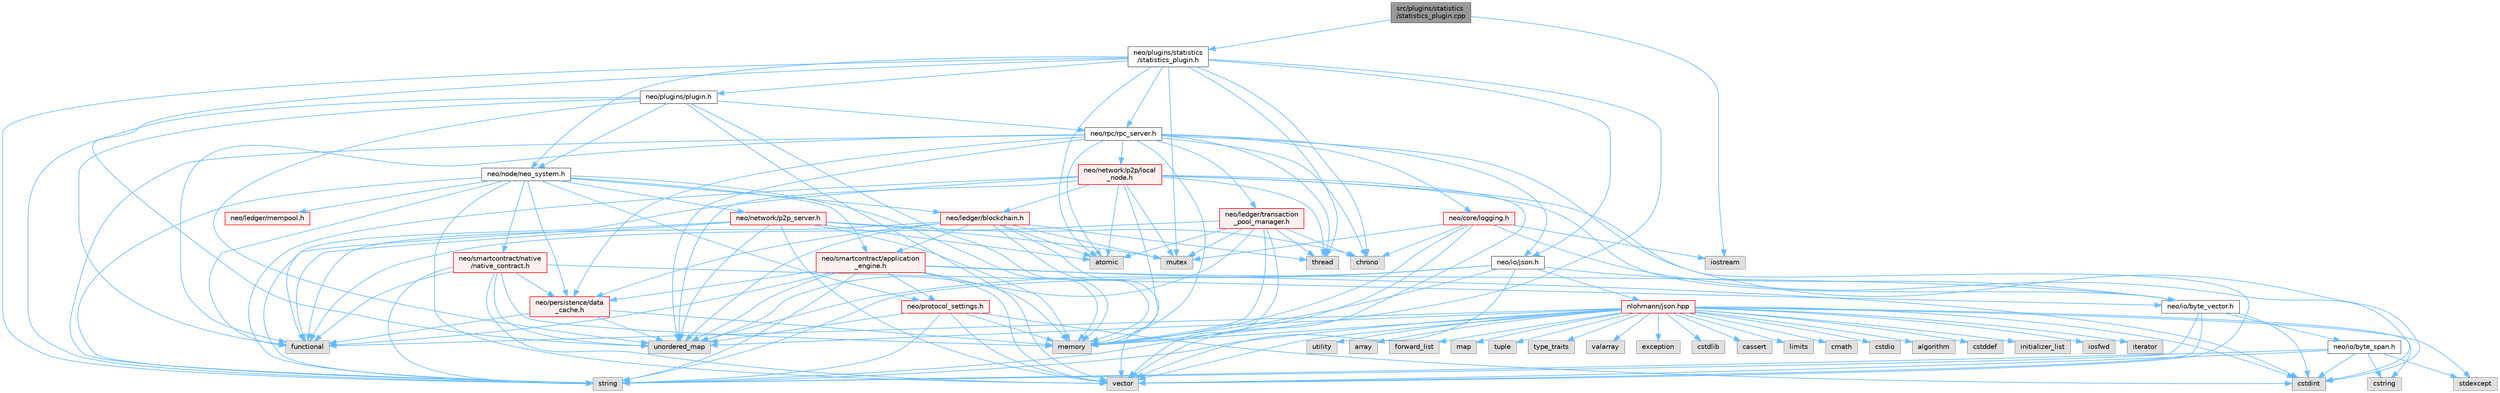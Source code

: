 digraph "src/plugins/statistics/statistics_plugin.cpp"
{
 // LATEX_PDF_SIZE
  bgcolor="transparent";
  edge [fontname=Helvetica,fontsize=10,labelfontname=Helvetica,labelfontsize=10];
  node [fontname=Helvetica,fontsize=10,shape=box,height=0.2,width=0.4];
  Node1 [id="Node000001",label="src/plugins/statistics\l/statistics_plugin.cpp",height=0.2,width=0.4,color="gray40", fillcolor="grey60", style="filled", fontcolor="black",tooltip=" "];
  Node1 -> Node2 [id="edge1_Node000001_Node000002",color="steelblue1",style="solid",tooltip=" "];
  Node2 [id="Node000002",label="neo/plugins/statistics\l/statistics_plugin.h",height=0.2,width=0.4,color="grey40", fillcolor="white", style="filled",URL="$statistics_2statistics__plugin_8h.html",tooltip=" "];
  Node2 -> Node3 [id="edge2_Node000002_Node000003",color="steelblue1",style="solid",tooltip=" "];
  Node3 [id="Node000003",label="neo/io/json.h",height=0.2,width=0.4,color="grey40", fillcolor="white", style="filled",URL="$io_2json_8h.html",tooltip=" "];
  Node3 -> Node4 [id="edge3_Node000003_Node000004",color="steelblue1",style="solid",tooltip=" "];
  Node4 [id="Node000004",label="neo/io/byte_vector.h",height=0.2,width=0.4,color="grey40", fillcolor="white", style="filled",URL="$io_2byte__vector_8h.html",tooltip=" "];
  Node4 -> Node5 [id="edge4_Node000004_Node000005",color="steelblue1",style="solid",tooltip=" "];
  Node5 [id="Node000005",label="neo/io/byte_span.h",height=0.2,width=0.4,color="grey40", fillcolor="white", style="filled",URL="$io_2byte__span_8h.html",tooltip=" "];
  Node5 -> Node6 [id="edge5_Node000005_Node000006",color="steelblue1",style="solid",tooltip=" "];
  Node6 [id="Node000006",label="cstdint",height=0.2,width=0.4,color="grey60", fillcolor="#E0E0E0", style="filled",tooltip=" "];
  Node5 -> Node7 [id="edge6_Node000005_Node000007",color="steelblue1",style="solid",tooltip=" "];
  Node7 [id="Node000007",label="cstring",height=0.2,width=0.4,color="grey60", fillcolor="#E0E0E0", style="filled",tooltip=" "];
  Node5 -> Node8 [id="edge7_Node000005_Node000008",color="steelblue1",style="solid",tooltip=" "];
  Node8 [id="Node000008",label="stdexcept",height=0.2,width=0.4,color="grey60", fillcolor="#E0E0E0", style="filled",tooltip=" "];
  Node5 -> Node9 [id="edge8_Node000005_Node000009",color="steelblue1",style="solid",tooltip=" "];
  Node9 [id="Node000009",label="string",height=0.2,width=0.4,color="grey60", fillcolor="#E0E0E0", style="filled",tooltip=" "];
  Node5 -> Node10 [id="edge9_Node000005_Node000010",color="steelblue1",style="solid",tooltip=" "];
  Node10 [id="Node000010",label="vector",height=0.2,width=0.4,color="grey60", fillcolor="#E0E0E0", style="filled",tooltip=" "];
  Node4 -> Node6 [id="edge10_Node000004_Node000006",color="steelblue1",style="solid",tooltip=" "];
  Node4 -> Node9 [id="edge11_Node000004_Node000009",color="steelblue1",style="solid",tooltip=" "];
  Node4 -> Node10 [id="edge12_Node000004_Node000010",color="steelblue1",style="solid",tooltip=" "];
  Node3 -> Node11 [id="edge13_Node000003_Node000011",color="steelblue1",style="solid",tooltip=" "];
  Node11 [id="Node000011",label="memory",height=0.2,width=0.4,color="grey60", fillcolor="#E0E0E0", style="filled",tooltip=" "];
  Node3 -> Node12 [id="edge14_Node000003_Node000012",color="steelblue1",style="solid",tooltip=" "];
  Node12 [id="Node000012",label="nlohmann/json.hpp",height=0.2,width=0.4,color="red", fillcolor="#FFF0F0", style="filled",URL="$json_8hpp.html",tooltip=" "];
  Node12 -> Node13 [id="edge15_Node000012_Node000013",color="steelblue1",style="solid",tooltip=" "];
  Node13 [id="Node000013",label="algorithm",height=0.2,width=0.4,color="grey60", fillcolor="#E0E0E0", style="filled",tooltip=" "];
  Node12 -> Node14 [id="edge16_Node000012_Node000014",color="steelblue1",style="solid",tooltip=" "];
  Node14 [id="Node000014",label="cstddef",height=0.2,width=0.4,color="grey60", fillcolor="#E0E0E0", style="filled",tooltip=" "];
  Node12 -> Node15 [id="edge17_Node000012_Node000015",color="steelblue1",style="solid",tooltip=" "];
  Node15 [id="Node000015",label="functional",height=0.2,width=0.4,color="grey60", fillcolor="#E0E0E0", style="filled",tooltip=" "];
  Node12 -> Node16 [id="edge18_Node000012_Node000016",color="steelblue1",style="solid",tooltip=" "];
  Node16 [id="Node000016",label="initializer_list",height=0.2,width=0.4,color="grey60", fillcolor="#E0E0E0", style="filled",tooltip=" "];
  Node12 -> Node17 [id="edge19_Node000012_Node000017",color="steelblue1",style="solid",tooltip=" "];
  Node17 [id="Node000017",label="iosfwd",height=0.2,width=0.4,color="grey60", fillcolor="#E0E0E0", style="filled",tooltip=" "];
  Node12 -> Node18 [id="edge20_Node000012_Node000018",color="steelblue1",style="solid",tooltip=" "];
  Node18 [id="Node000018",label="iterator",height=0.2,width=0.4,color="grey60", fillcolor="#E0E0E0", style="filled",tooltip=" "];
  Node12 -> Node11 [id="edge21_Node000012_Node000011",color="steelblue1",style="solid",tooltip=" "];
  Node12 -> Node9 [id="edge22_Node000012_Node000009",color="steelblue1",style="solid",tooltip=" "];
  Node12 -> Node19 [id="edge23_Node000012_Node000019",color="steelblue1",style="solid",tooltip=" "];
  Node19 [id="Node000019",label="utility",height=0.2,width=0.4,color="grey60", fillcolor="#E0E0E0", style="filled",tooltip=" "];
  Node12 -> Node10 [id="edge24_Node000012_Node000010",color="steelblue1",style="solid",tooltip=" "];
  Node12 -> Node20 [id="edge25_Node000012_Node000020",color="steelblue1",style="solid",tooltip=" "];
  Node20 [id="Node000020",label="array",height=0.2,width=0.4,color="grey60", fillcolor="#E0E0E0", style="filled",tooltip=" "];
  Node12 -> Node21 [id="edge26_Node000012_Node000021",color="steelblue1",style="solid",tooltip=" "];
  Node21 [id="Node000021",label="forward_list",height=0.2,width=0.4,color="grey60", fillcolor="#E0E0E0", style="filled",tooltip=" "];
  Node12 -> Node22 [id="edge27_Node000012_Node000022",color="steelblue1",style="solid",tooltip=" "];
  Node22 [id="Node000022",label="map",height=0.2,width=0.4,color="grey60", fillcolor="#E0E0E0", style="filled",tooltip=" "];
  Node12 -> Node23 [id="edge28_Node000012_Node000023",color="steelblue1",style="solid",tooltip=" "];
  Node23 [id="Node000023",label="tuple",height=0.2,width=0.4,color="grey60", fillcolor="#E0E0E0", style="filled",tooltip=" "];
  Node12 -> Node24 [id="edge29_Node000012_Node000024",color="steelblue1",style="solid",tooltip=" "];
  Node24 [id="Node000024",label="type_traits",height=0.2,width=0.4,color="grey60", fillcolor="#E0E0E0", style="filled",tooltip=" "];
  Node12 -> Node25 [id="edge30_Node000012_Node000025",color="steelblue1",style="solid",tooltip=" "];
  Node25 [id="Node000025",label="unordered_map",height=0.2,width=0.4,color="grey60", fillcolor="#E0E0E0", style="filled",tooltip=" "];
  Node12 -> Node26 [id="edge31_Node000012_Node000026",color="steelblue1",style="solid",tooltip=" "];
  Node26 [id="Node000026",label="valarray",height=0.2,width=0.4,color="grey60", fillcolor="#E0E0E0", style="filled",tooltip=" "];
  Node12 -> Node27 [id="edge32_Node000012_Node000027",color="steelblue1",style="solid",tooltip=" "];
  Node27 [id="Node000027",label="exception",height=0.2,width=0.4,color="grey60", fillcolor="#E0E0E0", style="filled",tooltip=" "];
  Node12 -> Node8 [id="edge33_Node000012_Node000008",color="steelblue1",style="solid",tooltip=" "];
  Node12 -> Node6 [id="edge34_Node000012_Node000006",color="steelblue1",style="solid",tooltip=" "];
  Node12 -> Node28 [id="edge35_Node000012_Node000028",color="steelblue1",style="solid",tooltip=" "];
  Node28 [id="Node000028",label="cstdlib",height=0.2,width=0.4,color="grey60", fillcolor="#E0E0E0", style="filled",tooltip=" "];
  Node12 -> Node29 [id="edge36_Node000012_Node000029",color="steelblue1",style="solid",tooltip=" "];
  Node29 [id="Node000029",label="cassert",height=0.2,width=0.4,color="grey60", fillcolor="#E0E0E0", style="filled",tooltip=" "];
  Node12 -> Node30 [id="edge37_Node000012_Node000030",color="steelblue1",style="solid",tooltip=" "];
  Node30 [id="Node000030",label="limits",height=0.2,width=0.4,color="grey60", fillcolor="#E0E0E0", style="filled",tooltip=" "];
  Node12 -> Node7 [id="edge38_Node000012_Node000007",color="steelblue1",style="solid",tooltip=" "];
  Node12 -> Node31 [id="edge39_Node000012_Node000031",color="steelblue1",style="solid",tooltip=" "];
  Node31 [id="Node000031",label="cmath",height=0.2,width=0.4,color="grey60", fillcolor="#E0E0E0", style="filled",tooltip=" "];
  Node12 -> Node32 [id="edge40_Node000012_Node000032",color="steelblue1",style="solid",tooltip=" "];
  Node32 [id="Node000032",label="cstdio",height=0.2,width=0.4,color="grey60", fillcolor="#E0E0E0", style="filled",tooltip=" "];
  Node3 -> Node9 [id="edge41_Node000003_Node000009",color="steelblue1",style="solid",tooltip=" "];
  Node3 -> Node25 [id="edge42_Node000003_Node000025",color="steelblue1",style="solid",tooltip=" "];
  Node3 -> Node10 [id="edge43_Node000003_Node000010",color="steelblue1",style="solid",tooltip=" "];
  Node2 -> Node41 [id="edge44_Node000002_Node000041",color="steelblue1",style="solid",tooltip=" "];
  Node41 [id="Node000041",label="neo/node/neo_system.h",height=0.2,width=0.4,color="grey40", fillcolor="white", style="filled",URL="$node_2neo__system_8h.html",tooltip=" "];
  Node41 -> Node42 [id="edge45_Node000041_Node000042",color="steelblue1",style="solid",tooltip=" "];
  Node42 [id="Node000042",label="neo/ledger/blockchain.h",height=0.2,width=0.4,color="red", fillcolor="#FFF0F0", style="filled",URL="$blockchain_8h.html",tooltip=" "];
  Node42 -> Node74 [id="edge46_Node000042_Node000074",color="steelblue1",style="solid",tooltip=" "];
  Node74 [id="Node000074",label="neo/persistence/data\l_cache.h",height=0.2,width=0.4,color="red", fillcolor="#FFF0F0", style="filled",URL="$data__cache_8h.html",tooltip=" "];
  Node74 -> Node15 [id="edge47_Node000074_Node000015",color="steelblue1",style="solid",tooltip=" "];
  Node74 -> Node11 [id="edge48_Node000074_Node000011",color="steelblue1",style="solid",tooltip=" "];
  Node74 -> Node25 [id="edge49_Node000074_Node000025",color="steelblue1",style="solid",tooltip=" "];
  Node42 -> Node91 [id="edge50_Node000042_Node000091",color="steelblue1",style="solid",tooltip=" "];
  Node91 [id="Node000091",label="neo/smartcontract/application\l_engine.h",height=0.2,width=0.4,color="red", fillcolor="#FFF0F0", style="filled",URL="$application__engine_8h.html",tooltip=" "];
  Node91 -> Node4 [id="edge51_Node000091_Node000004",color="steelblue1",style="solid",tooltip=" "];
  Node91 -> Node74 [id="edge52_Node000091_Node000074",color="steelblue1",style="solid",tooltip=" "];
  Node91 -> Node92 [id="edge53_Node000091_Node000092",color="steelblue1",style="solid",tooltip=" "];
  Node92 [id="Node000092",label="neo/protocol_settings.h",height=0.2,width=0.4,color="red", fillcolor="#FFF0F0", style="filled",URL="$protocol__settings_8h.html",tooltip=" "];
  Node92 -> Node6 [id="edge54_Node000092_Node000006",color="steelblue1",style="solid",tooltip=" "];
  Node92 -> Node11 [id="edge55_Node000092_Node000011",color="steelblue1",style="solid",tooltip=" "];
  Node92 -> Node9 [id="edge56_Node000092_Node000009",color="steelblue1",style="solid",tooltip=" "];
  Node92 -> Node25 [id="edge57_Node000092_Node000025",color="steelblue1",style="solid",tooltip=" "];
  Node92 -> Node10 [id="edge58_Node000092_Node000010",color="steelblue1",style="solid",tooltip=" "];
  Node91 -> Node6 [id="edge59_Node000091_Node000006",color="steelblue1",style="solid",tooltip=" "];
  Node91 -> Node15 [id="edge60_Node000091_Node000015",color="steelblue1",style="solid",tooltip=" "];
  Node91 -> Node11 [id="edge61_Node000091_Node000011",color="steelblue1",style="solid",tooltip=" "];
  Node91 -> Node9 [id="edge62_Node000091_Node000009",color="steelblue1",style="solid",tooltip=" "];
  Node91 -> Node25 [id="edge63_Node000091_Node000025",color="steelblue1",style="solid",tooltip=" "];
  Node91 -> Node10 [id="edge64_Node000091_Node000010",color="steelblue1",style="solid",tooltip=" "];
  Node42 -> Node113 [id="edge65_Node000042_Node000113",color="steelblue1",style="solid",tooltip=" "];
  Node113 [id="Node000113",label="atomic",height=0.2,width=0.4,color="grey60", fillcolor="#E0E0E0", style="filled",tooltip=" "];
  Node42 -> Node15 [id="edge66_Node000042_Node000015",color="steelblue1",style="solid",tooltip=" "];
  Node42 -> Node11 [id="edge67_Node000042_Node000011",color="steelblue1",style="solid",tooltip=" "];
  Node42 -> Node71 [id="edge68_Node000042_Node000071",color="steelblue1",style="solid",tooltip=" "];
  Node71 [id="Node000071",label="mutex",height=0.2,width=0.4,color="grey60", fillcolor="#E0E0E0", style="filled",tooltip=" "];
  Node42 -> Node116 [id="edge69_Node000042_Node000116",color="steelblue1",style="solid",tooltip=" "];
  Node116 [id="Node000116",label="thread",height=0.2,width=0.4,color="grey60", fillcolor="#E0E0E0", style="filled",tooltip=" "];
  Node42 -> Node25 [id="edge70_Node000042_Node000025",color="steelblue1",style="solid",tooltip=" "];
  Node42 -> Node10 [id="edge71_Node000042_Node000010",color="steelblue1",style="solid",tooltip=" "];
  Node41 -> Node117 [id="edge72_Node000041_Node000117",color="steelblue1",style="solid",tooltip=" "];
  Node117 [id="Node000117",label="neo/ledger/mempool.h",height=0.2,width=0.4,color="red", fillcolor="#FFF0F0", style="filled",URL="$mempool_8h.html",tooltip=" "];
  Node41 -> Node121 [id="edge73_Node000041_Node000121",color="steelblue1",style="solid",tooltip=" "];
  Node121 [id="Node000121",label="neo/network/p2p_server.h",height=0.2,width=0.4,color="red", fillcolor="#FFF0F0", style="filled",URL="$p2p__server_8h.html",tooltip=" "];
  Node121 -> Node113 [id="edge74_Node000121_Node000113",color="steelblue1",style="solid",tooltip=" "];
  Node121 -> Node69 [id="edge75_Node000121_Node000069",color="steelblue1",style="solid",tooltip=" "];
  Node69 [id="Node000069",label="chrono",height=0.2,width=0.4,color="grey60", fillcolor="#E0E0E0", style="filled",tooltip=" "];
  Node121 -> Node15 [id="edge76_Node000121_Node000015",color="steelblue1",style="solid",tooltip=" "];
  Node121 -> Node11 [id="edge77_Node000121_Node000011",color="steelblue1",style="solid",tooltip=" "];
  Node121 -> Node71 [id="edge78_Node000121_Node000071",color="steelblue1",style="solid",tooltip=" "];
  Node121 -> Node9 [id="edge79_Node000121_Node000009",color="steelblue1",style="solid",tooltip=" "];
  Node121 -> Node25 [id="edge80_Node000121_Node000025",color="steelblue1",style="solid",tooltip=" "];
  Node121 -> Node10 [id="edge81_Node000121_Node000010",color="steelblue1",style="solid",tooltip=" "];
  Node41 -> Node74 [id="edge82_Node000041_Node000074",color="steelblue1",style="solid",tooltip=" "];
  Node41 -> Node92 [id="edge83_Node000041_Node000092",color="steelblue1",style="solid",tooltip=" "];
  Node41 -> Node91 [id="edge84_Node000041_Node000091",color="steelblue1",style="solid",tooltip=" "];
  Node41 -> Node140 [id="edge85_Node000041_Node000140",color="steelblue1",style="solid",tooltip=" "];
  Node140 [id="Node000140",label="neo/smartcontract/native\l/native_contract.h",height=0.2,width=0.4,color="red", fillcolor="#FFF0F0", style="filled",URL="$native_2native__contract_8h.html",tooltip=" "];
  Node140 -> Node4 [id="edge86_Node000140_Node000004",color="steelblue1",style="solid",tooltip=" "];
  Node140 -> Node74 [id="edge87_Node000140_Node000074",color="steelblue1",style="solid",tooltip=" "];
  Node140 -> Node15 [id="edge88_Node000140_Node000015",color="steelblue1",style="solid",tooltip=" "];
  Node140 -> Node11 [id="edge89_Node000140_Node000011",color="steelblue1",style="solid",tooltip=" "];
  Node140 -> Node9 [id="edge90_Node000140_Node000009",color="steelblue1",style="solid",tooltip=" "];
  Node140 -> Node25 [id="edge91_Node000140_Node000025",color="steelblue1",style="solid",tooltip=" "];
  Node140 -> Node10 [id="edge92_Node000140_Node000010",color="steelblue1",style="solid",tooltip=" "];
  Node41 -> Node15 [id="edge93_Node000041_Node000015",color="steelblue1",style="solid",tooltip=" "];
  Node41 -> Node11 [id="edge94_Node000041_Node000011",color="steelblue1",style="solid",tooltip=" "];
  Node41 -> Node9 [id="edge95_Node000041_Node000009",color="steelblue1",style="solid",tooltip=" "];
  Node41 -> Node10 [id="edge96_Node000041_Node000010",color="steelblue1",style="solid",tooltip=" "];
  Node2 -> Node141 [id="edge97_Node000002_Node000141",color="steelblue1",style="solid",tooltip=" "];
  Node141 [id="Node000141",label="neo/plugins/plugin.h",height=0.2,width=0.4,color="grey40", fillcolor="white", style="filled",URL="$plugins_2plugin_8h.html",tooltip=" "];
  Node141 -> Node41 [id="edge98_Node000141_Node000041",color="steelblue1",style="solid",tooltip=" "];
  Node141 -> Node142 [id="edge99_Node000141_Node000142",color="steelblue1",style="solid",tooltip=" "];
  Node142 [id="Node000142",label="neo/rpc/rpc_server.h",height=0.2,width=0.4,color="grey40", fillcolor="white", style="filled",URL="$rpc__server_8h.html",tooltip=" "];
  Node142 -> Node143 [id="edge100_Node000142_Node000143",color="steelblue1",style="solid",tooltip=" "];
  Node143 [id="Node000143",label="neo/core/logging.h",height=0.2,width=0.4,color="red", fillcolor="#FFF0F0", style="filled",URL="$core_2logging_8h.html",tooltip=" "];
  Node143 -> Node69 [id="edge101_Node000143_Node000069",color="steelblue1",style="solid",tooltip=" "];
  Node143 -> Node6 [id="edge102_Node000143_Node000006",color="steelblue1",style="solid",tooltip=" "];
  Node143 -> Node11 [id="edge103_Node000143_Node000011",color="steelblue1",style="solid",tooltip=" "];
  Node143 -> Node9 [id="edge104_Node000143_Node000009",color="steelblue1",style="solid",tooltip=" "];
  Node143 -> Node144 [id="edge105_Node000143_Node000144",color="steelblue1",style="solid",tooltip=" "];
  Node144 [id="Node000144",label="iostream",height=0.2,width=0.4,color="grey60", fillcolor="#E0E0E0", style="filled",tooltip=" "];
  Node143 -> Node71 [id="edge106_Node000143_Node000071",color="steelblue1",style="solid",tooltip=" "];
  Node142 -> Node3 [id="edge107_Node000142_Node000003",color="steelblue1",style="solid",tooltip=" "];
  Node142 -> Node145 [id="edge108_Node000142_Node000145",color="steelblue1",style="solid",tooltip=" "];
  Node145 [id="Node000145",label="neo/ledger/transaction\l_pool_manager.h",height=0.2,width=0.4,color="red", fillcolor="#FFF0F0", style="filled",URL="$transaction__pool__manager_8h.html",tooltip=" "];
  Node145 -> Node113 [id="edge109_Node000145_Node000113",color="steelblue1",style="solid",tooltip=" "];
  Node145 -> Node69 [id="edge110_Node000145_Node000069",color="steelblue1",style="solid",tooltip=" "];
  Node145 -> Node15 [id="edge111_Node000145_Node000015",color="steelblue1",style="solid",tooltip=" "];
  Node145 -> Node11 [id="edge112_Node000145_Node000011",color="steelblue1",style="solid",tooltip=" "];
  Node145 -> Node71 [id="edge113_Node000145_Node000071",color="steelblue1",style="solid",tooltip=" "];
  Node145 -> Node116 [id="edge114_Node000145_Node000116",color="steelblue1",style="solid",tooltip=" "];
  Node145 -> Node25 [id="edge115_Node000145_Node000025",color="steelblue1",style="solid",tooltip=" "];
  Node145 -> Node10 [id="edge116_Node000145_Node000010",color="steelblue1",style="solid",tooltip=" "];
  Node142 -> Node146 [id="edge117_Node000142_Node000146",color="steelblue1",style="solid",tooltip=" "];
  Node146 [id="Node000146",label="neo/network/p2p/local\l_node.h",height=0.2,width=0.4,color="red", fillcolor="#FFF0F0", style="filled",URL="$local__node_8h.html",tooltip=" "];
  Node146 -> Node4 [id="edge118_Node000146_Node000004",color="steelblue1",style="solid",tooltip=" "];
  Node146 -> Node42 [id="edge119_Node000146_Node000042",color="steelblue1",style="solid",tooltip=" "];
  Node146 -> Node113 [id="edge120_Node000146_Node000113",color="steelblue1",style="solid",tooltip=" "];
  Node146 -> Node6 [id="edge121_Node000146_Node000006",color="steelblue1",style="solid",tooltip=" "];
  Node146 -> Node15 [id="edge122_Node000146_Node000015",color="steelblue1",style="solid",tooltip=" "];
  Node146 -> Node11 [id="edge123_Node000146_Node000011",color="steelblue1",style="solid",tooltip=" "];
  Node146 -> Node71 [id="edge124_Node000146_Node000071",color="steelblue1",style="solid",tooltip=" "];
  Node146 -> Node9 [id="edge125_Node000146_Node000009",color="steelblue1",style="solid",tooltip=" "];
  Node146 -> Node116 [id="edge126_Node000146_Node000116",color="steelblue1",style="solid",tooltip=" "];
  Node146 -> Node25 [id="edge127_Node000146_Node000025",color="steelblue1",style="solid",tooltip=" "];
  Node146 -> Node10 [id="edge128_Node000146_Node000010",color="steelblue1",style="solid",tooltip=" "];
  Node142 -> Node74 [id="edge129_Node000142_Node000074",color="steelblue1",style="solid",tooltip=" "];
  Node142 -> Node113 [id="edge130_Node000142_Node000113",color="steelblue1",style="solid",tooltip=" "];
  Node142 -> Node69 [id="edge131_Node000142_Node000069",color="steelblue1",style="solid",tooltip=" "];
  Node142 -> Node15 [id="edge132_Node000142_Node000015",color="steelblue1",style="solid",tooltip=" "];
  Node142 -> Node11 [id="edge133_Node000142_Node000011",color="steelblue1",style="solid",tooltip=" "];
  Node142 -> Node9 [id="edge134_Node000142_Node000009",color="steelblue1",style="solid",tooltip=" "];
  Node142 -> Node116 [id="edge135_Node000142_Node000116",color="steelblue1",style="solid",tooltip=" "];
  Node142 -> Node25 [id="edge136_Node000142_Node000025",color="steelblue1",style="solid",tooltip=" "];
  Node142 -> Node10 [id="edge137_Node000142_Node000010",color="steelblue1",style="solid",tooltip=" "];
  Node141 -> Node15 [id="edge138_Node000141_Node000015",color="steelblue1",style="solid",tooltip=" "];
  Node141 -> Node11 [id="edge139_Node000141_Node000011",color="steelblue1",style="solid",tooltip=" "];
  Node141 -> Node9 [id="edge140_Node000141_Node000009",color="steelblue1",style="solid",tooltip=" "];
  Node141 -> Node25 [id="edge141_Node000141_Node000025",color="steelblue1",style="solid",tooltip=" "];
  Node141 -> Node10 [id="edge142_Node000141_Node000010",color="steelblue1",style="solid",tooltip=" "];
  Node2 -> Node142 [id="edge143_Node000002_Node000142",color="steelblue1",style="solid",tooltip=" "];
  Node2 -> Node113 [id="edge144_Node000002_Node000113",color="steelblue1",style="solid",tooltip=" "];
  Node2 -> Node69 [id="edge145_Node000002_Node000069",color="steelblue1",style="solid",tooltip=" "];
  Node2 -> Node11 [id="edge146_Node000002_Node000011",color="steelblue1",style="solid",tooltip=" "];
  Node2 -> Node71 [id="edge147_Node000002_Node000071",color="steelblue1",style="solid",tooltip=" "];
  Node2 -> Node9 [id="edge148_Node000002_Node000009",color="steelblue1",style="solid",tooltip=" "];
  Node2 -> Node116 [id="edge149_Node000002_Node000116",color="steelblue1",style="solid",tooltip=" "];
  Node2 -> Node25 [id="edge150_Node000002_Node000025",color="steelblue1",style="solid",tooltip=" "];
  Node1 -> Node144 [id="edge151_Node000001_Node000144",color="steelblue1",style="solid",tooltip=" "];
}
